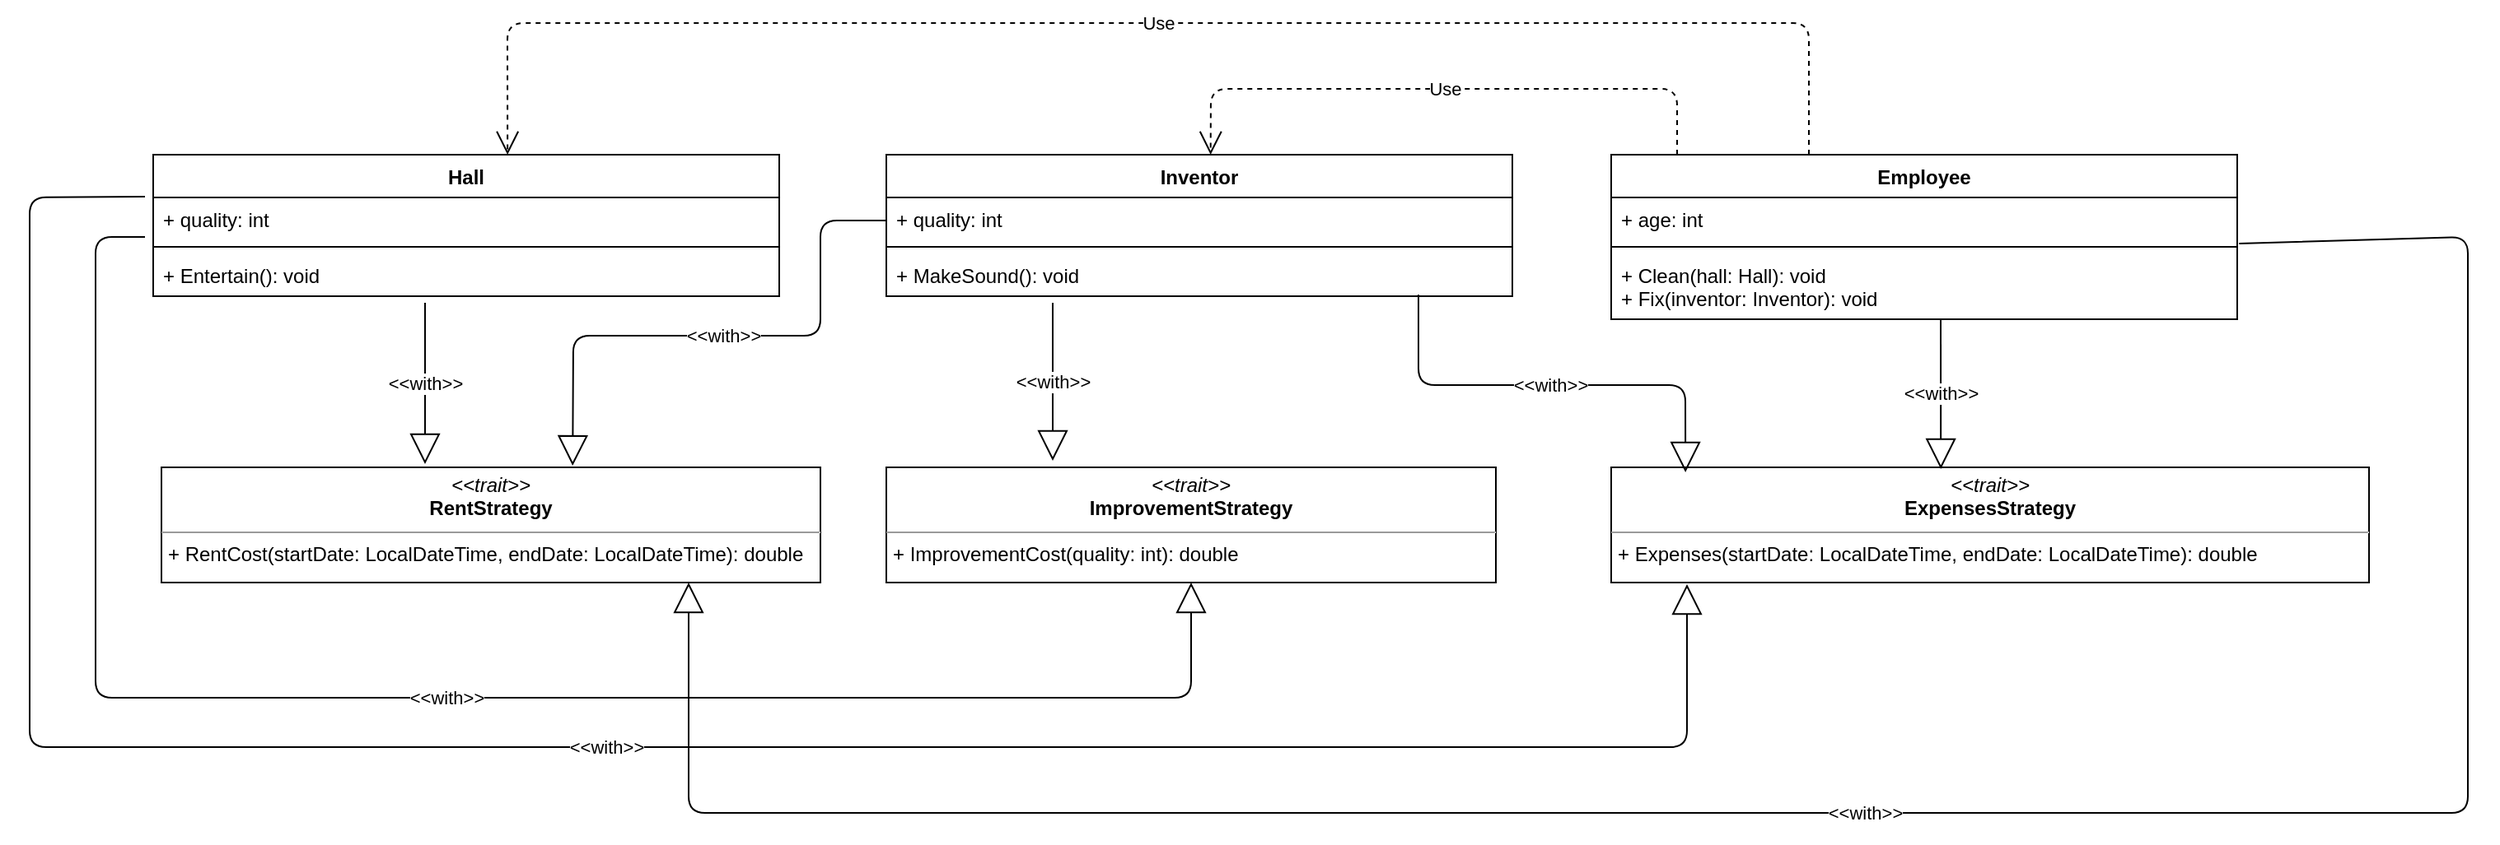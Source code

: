 <mxfile version="12.1.1" type="device" pages="1"><diagram id="vZSyAUV-EzuBbxyDKDLR" name="Page-1"><mxGraphModel dx="1408" dy="699" grid="1" gridSize="10" guides="1" tooltips="1" connect="1" arrows="1" fold="1" page="1" pageScale="1" pageWidth="1654" pageHeight="2336" math="0" shadow="0"><root><mxCell id="0"/><mxCell id="1" parent="0"/><mxCell id="9iK57nd5sbqeKEe7B8pW-5" value="Inventor" style="swimlane;fontStyle=1;align=center;verticalAlign=top;childLayout=stackLayout;horizontal=1;startSize=26;horizontalStack=0;resizeParent=1;resizeParentMax=0;resizeLast=0;collapsible=1;marginBottom=0;" vertex="1" parent="1"><mxGeometry x="560" y="120" width="380" height="86" as="geometry"/></mxCell><mxCell id="9iK57nd5sbqeKEe7B8pW-6" value="+ quality: int" style="text;strokeColor=none;fillColor=none;align=left;verticalAlign=top;spacingLeft=4;spacingRight=4;overflow=hidden;rotatable=0;points=[[0,0.5],[1,0.5]];portConstraint=eastwest;" vertex="1" parent="9iK57nd5sbqeKEe7B8pW-5"><mxGeometry y="26" width="380" height="26" as="geometry"/></mxCell><mxCell id="9iK57nd5sbqeKEe7B8pW-27" value="&amp;lt;&amp;lt;with&amp;gt;&amp;gt;" style="endArrow=block;endSize=16;endFill=0;html=1;entryX=0.624;entryY=-0.014;entryDx=0;entryDy=0;entryPerimeter=0;" edge="1" parent="9iK57nd5sbqeKEe7B8pW-5" target="9iK57nd5sbqeKEe7B8pW-9"><mxGeometry width="160" relative="1" as="geometry"><mxPoint y="40" as="sourcePoint"/><mxPoint x="160" y="40" as="targetPoint"/><Array as="points"><mxPoint x="-40" y="40"/><mxPoint x="-40" y="110"/><mxPoint x="-190" y="110"/></Array></mxGeometry></mxCell><mxCell id="9iK57nd5sbqeKEe7B8pW-7" value="" style="line;strokeWidth=1;fillColor=none;align=left;verticalAlign=middle;spacingTop=-1;spacingLeft=3;spacingRight=3;rotatable=0;labelPosition=right;points=[];portConstraint=eastwest;" vertex="1" parent="9iK57nd5sbqeKEe7B8pW-5"><mxGeometry y="52" width="380" height="8" as="geometry"/></mxCell><mxCell id="9iK57nd5sbqeKEe7B8pW-8" value="+ MakeSound(): void" style="text;strokeColor=none;fillColor=none;align=left;verticalAlign=top;spacingLeft=4;spacingRight=4;overflow=hidden;rotatable=0;points=[[0,0.5],[1,0.5]];portConstraint=eastwest;" vertex="1" parent="9iK57nd5sbqeKEe7B8pW-5"><mxGeometry y="60" width="380" height="26" as="geometry"/></mxCell><mxCell id="9iK57nd5sbqeKEe7B8pW-9" value="&lt;p style=&quot;margin: 0px ; margin-top: 4px ; text-align: center&quot;&gt;&lt;i&gt;&amp;lt;&amp;lt;trait&amp;gt;&amp;gt;&lt;/i&gt;&lt;br&gt;&lt;b&gt;RentStrategy&lt;/b&gt;&lt;/p&gt;&lt;hr size=&quot;1&quot;&gt;&lt;p style=&quot;margin: 0px ; margin-left: 4px&quot;&gt;+ RentCost(startDate: LocalDateTime, endDate: LocalDateTime): double&lt;br&gt;&lt;/p&gt;" style="verticalAlign=top;align=left;overflow=fill;fontSize=12;fontFamily=Helvetica;html=1;" vertex="1" parent="1"><mxGeometry x="120" y="310" width="400" height="70" as="geometry"/></mxCell><mxCell id="9iK57nd5sbqeKEe7B8pW-10" value="Employee" style="swimlane;fontStyle=1;align=center;verticalAlign=top;childLayout=stackLayout;horizontal=1;startSize=26;horizontalStack=0;resizeParent=1;resizeParentMax=0;resizeLast=0;collapsible=1;marginBottom=0;" vertex="1" parent="1"><mxGeometry x="1000" y="120" width="380" height="100" as="geometry"/></mxCell><mxCell id="9iK57nd5sbqeKEe7B8pW-21" value="Use" style="endArrow=open;endSize=12;dashed=1;html=1;entryX=0.518;entryY=0;entryDx=0;entryDy=0;entryPerimeter=0;" edge="1" parent="9iK57nd5sbqeKEe7B8pW-10" target="9iK57nd5sbqeKEe7B8pW-5"><mxGeometry width="160" relative="1" as="geometry"><mxPoint x="40" as="sourcePoint"/><mxPoint x="200" as="targetPoint"/><Array as="points"><mxPoint x="40" y="-40"/><mxPoint x="-243" y="-40"/></Array></mxGeometry></mxCell><mxCell id="9iK57nd5sbqeKEe7B8pW-23" value="Use" style="endArrow=open;endSize=12;dashed=1;html=1;entryX=0.566;entryY=0;entryDx=0;entryDy=0;entryPerimeter=0;" edge="1" parent="9iK57nd5sbqeKEe7B8pW-10" target="9iK57nd5sbqeKEe7B8pW-15"><mxGeometry width="160" relative="1" as="geometry"><mxPoint x="120" as="sourcePoint"/><mxPoint x="280" as="targetPoint"/><Array as="points"><mxPoint x="120" y="-80"/><mxPoint x="-670" y="-80"/></Array></mxGeometry></mxCell><mxCell id="9iK57nd5sbqeKEe7B8pW-11" value="+ age: int" style="text;strokeColor=none;fillColor=none;align=left;verticalAlign=top;spacingLeft=4;spacingRight=4;overflow=hidden;rotatable=0;points=[[0,0.5],[1,0.5]];portConstraint=eastwest;" vertex="1" parent="9iK57nd5sbqeKEe7B8pW-10"><mxGeometry y="26" width="380" height="26" as="geometry"/></mxCell><mxCell id="9iK57nd5sbqeKEe7B8pW-12" value="" style="line;strokeWidth=1;fillColor=none;align=left;verticalAlign=middle;spacingTop=-1;spacingLeft=3;spacingRight=3;rotatable=0;labelPosition=right;points=[];portConstraint=eastwest;" vertex="1" parent="9iK57nd5sbqeKEe7B8pW-10"><mxGeometry y="52" width="380" height="8" as="geometry"/></mxCell><mxCell id="9iK57nd5sbqeKEe7B8pW-13" value="+ Clean(hall: Hall): void&#10;+ Fix(inventor: Inventor): void" style="text;strokeColor=none;fillColor=none;align=left;verticalAlign=top;spacingLeft=4;spacingRight=4;overflow=hidden;rotatable=0;points=[[0,0.5],[1,0.5]];portConstraint=eastwest;" vertex="1" parent="9iK57nd5sbqeKEe7B8pW-10"><mxGeometry y="60" width="380" height="40" as="geometry"/></mxCell><mxCell id="9iK57nd5sbqeKEe7B8pW-15" value="Hall" style="swimlane;fontStyle=1;align=center;verticalAlign=top;childLayout=stackLayout;horizontal=1;startSize=26;horizontalStack=0;resizeParent=1;resizeParentMax=0;resizeLast=0;collapsible=1;marginBottom=0;" vertex="1" parent="1"><mxGeometry x="115" y="120" width="380" height="86" as="geometry"/></mxCell><mxCell id="9iK57nd5sbqeKEe7B8pW-31" value="&amp;lt;&amp;lt;with&amp;gt;&amp;gt;" style="endArrow=block;endSize=16;endFill=0;html=1;entryX=0.1;entryY=1.014;entryDx=0;entryDy=0;entryPerimeter=0;" edge="1" parent="9iK57nd5sbqeKEe7B8pW-15" target="9iK57nd5sbqeKEe7B8pW-20"><mxGeometry x="-0.001" width="160" relative="1" as="geometry"><mxPoint x="-5" y="25.5" as="sourcePoint"/><mxPoint x="155" y="25.5" as="targetPoint"/><Array as="points"><mxPoint x="-75" y="26"/><mxPoint x="-75" y="360"/><mxPoint x="931" y="360"/></Array><mxPoint as="offset"/></mxGeometry></mxCell><mxCell id="9iK57nd5sbqeKEe7B8pW-16" value="+ quality: int" style="text;strokeColor=none;fillColor=none;align=left;verticalAlign=top;spacingLeft=4;spacingRight=4;overflow=hidden;rotatable=0;points=[[0,0.5],[1,0.5]];portConstraint=eastwest;" vertex="1" parent="9iK57nd5sbqeKEe7B8pW-15"><mxGeometry y="26" width="380" height="26" as="geometry"/></mxCell><mxCell id="9iK57nd5sbqeKEe7B8pW-29" value="&amp;lt;&amp;lt;with&amp;gt;&amp;gt;" style="endArrow=block;endSize=16;endFill=0;html=1;entryX=0.5;entryY=1;entryDx=0;entryDy=0;" edge="1" parent="9iK57nd5sbqeKEe7B8pW-15" target="9iK57nd5sbqeKEe7B8pW-19"><mxGeometry width="160" relative="1" as="geometry"><mxPoint x="-5" y="50" as="sourcePoint"/><mxPoint x="155" y="50" as="targetPoint"/><Array as="points"><mxPoint x="-35" y="50"/><mxPoint x="-35" y="330"/><mxPoint x="630" y="330"/></Array></mxGeometry></mxCell><mxCell id="9iK57nd5sbqeKEe7B8pW-17" value="" style="line;strokeWidth=1;fillColor=none;align=left;verticalAlign=middle;spacingTop=-1;spacingLeft=3;spacingRight=3;rotatable=0;labelPosition=right;points=[];portConstraint=eastwest;" vertex="1" parent="9iK57nd5sbqeKEe7B8pW-15"><mxGeometry y="52" width="380" height="8" as="geometry"/></mxCell><mxCell id="9iK57nd5sbqeKEe7B8pW-18" value="+ Entertain(): void" style="text;strokeColor=none;fillColor=none;align=left;verticalAlign=top;spacingLeft=4;spacingRight=4;overflow=hidden;rotatable=0;points=[[0,0.5],[1,0.5]];portConstraint=eastwest;" vertex="1" parent="9iK57nd5sbqeKEe7B8pW-15"><mxGeometry y="60" width="380" height="26" as="geometry"/></mxCell><mxCell id="9iK57nd5sbqeKEe7B8pW-19" value="&lt;p style=&quot;margin: 0px ; margin-top: 4px ; text-align: center&quot;&gt;&lt;i&gt;&amp;lt;&amp;lt;trait&amp;gt;&amp;gt;&lt;/i&gt;&lt;br&gt;&lt;b&gt;ImprovementStrategy&lt;/b&gt;&lt;/p&gt;&lt;hr size=&quot;1&quot;&gt;&lt;p style=&quot;margin: 0px ; margin-left: 4px&quot;&gt;+ ImprovementCost(quality: int): double&lt;br&gt;&lt;/p&gt;" style="verticalAlign=top;align=left;overflow=fill;fontSize=12;fontFamily=Helvetica;html=1;" vertex="1" parent="1"><mxGeometry x="560" y="310" width="370" height="70" as="geometry"/></mxCell><mxCell id="9iK57nd5sbqeKEe7B8pW-20" value="&lt;p style=&quot;margin: 0px ; margin-top: 4px ; text-align: center&quot;&gt;&lt;i&gt;&amp;lt;&amp;lt;trait&amp;gt;&amp;gt;&lt;/i&gt;&lt;br&gt;&lt;b&gt;ExpensesStrategy&lt;/b&gt;&lt;/p&gt;&lt;hr size=&quot;1&quot;&gt;&lt;p style=&quot;margin: 0px ; margin-left: 4px&quot;&gt;+ Expenses(startDate: LocalDateTime, endDate: LocalDateTime): double&lt;br&gt;&lt;/p&gt;" style="verticalAlign=top;align=left;overflow=fill;fontSize=12;fontFamily=Helvetica;html=1;" vertex="1" parent="1"><mxGeometry x="1000" y="310" width="460" height="70" as="geometry"/></mxCell><mxCell id="9iK57nd5sbqeKEe7B8pW-24" value="&amp;lt;&amp;lt;with&amp;gt;&amp;gt;" style="endArrow=block;endSize=16;endFill=0;html=1;" edge="1" parent="1"><mxGeometry width="160" relative="1" as="geometry"><mxPoint x="280" y="210" as="sourcePoint"/><mxPoint x="280" y="308" as="targetPoint"/><Array as="points"/></mxGeometry></mxCell><mxCell id="9iK57nd5sbqeKEe7B8pW-28" value="&amp;lt;&amp;lt;with&amp;gt;&amp;gt;" style="endArrow=block;endSize=16;endFill=0;html=1;exitX=1.003;exitY=-0.15;exitDx=0;exitDy=0;exitPerimeter=0;" edge="1" parent="1" source="9iK57nd5sbqeKEe7B8pW-13"><mxGeometry width="160" relative="1" as="geometry"><mxPoint x="440" y="570" as="sourcePoint"/><mxPoint x="440" y="380" as="targetPoint"/><Array as="points"><mxPoint x="1520" y="170"/><mxPoint x="1520" y="520"/><mxPoint x="440" y="520"/></Array></mxGeometry></mxCell><mxCell id="9iK57nd5sbqeKEe7B8pW-30" value="&amp;lt;&amp;lt;with&amp;gt;&amp;gt;" style="endArrow=block;endSize=16;endFill=0;html=1;entryX=0.273;entryY=-0.057;entryDx=0;entryDy=0;entryPerimeter=0;" edge="1" parent="1" target="9iK57nd5sbqeKEe7B8pW-19"><mxGeometry width="160" relative="1" as="geometry"><mxPoint x="661" y="210" as="sourcePoint"/><mxPoint x="820" y="200" as="targetPoint"/></mxGeometry></mxCell><mxCell id="9iK57nd5sbqeKEe7B8pW-32" value="&amp;lt;&amp;lt;with&amp;gt;&amp;gt;" style="endArrow=block;endSize=16;endFill=0;html=1;entryX=0.098;entryY=0.043;entryDx=0;entryDy=0;entryPerimeter=0;exitX=0.85;exitY=0.962;exitDx=0;exitDy=0;exitPerimeter=0;" edge="1" parent="1" source="9iK57nd5sbqeKEe7B8pW-8" target="9iK57nd5sbqeKEe7B8pW-20"><mxGeometry width="160" relative="1" as="geometry"><mxPoint x="890" y="210" as="sourcePoint"/><mxPoint x="1050" y="210" as="targetPoint"/><Array as="points"><mxPoint x="883" y="260"/><mxPoint x="1045" y="260"/></Array></mxGeometry></mxCell><mxCell id="9iK57nd5sbqeKEe7B8pW-33" value="&amp;lt;&amp;lt;with&amp;gt;&amp;gt;" style="endArrow=block;endSize=16;endFill=0;html=1;entryX=0.435;entryY=0.014;entryDx=0;entryDy=0;entryPerimeter=0;" edge="1" parent="1" target="9iK57nd5sbqeKEe7B8pW-20"><mxGeometry width="160" relative="1" as="geometry"><mxPoint x="1200" y="220" as="sourcePoint"/><mxPoint x="1360" y="220" as="targetPoint"/></mxGeometry></mxCell></root></mxGraphModel></diagram></mxfile>